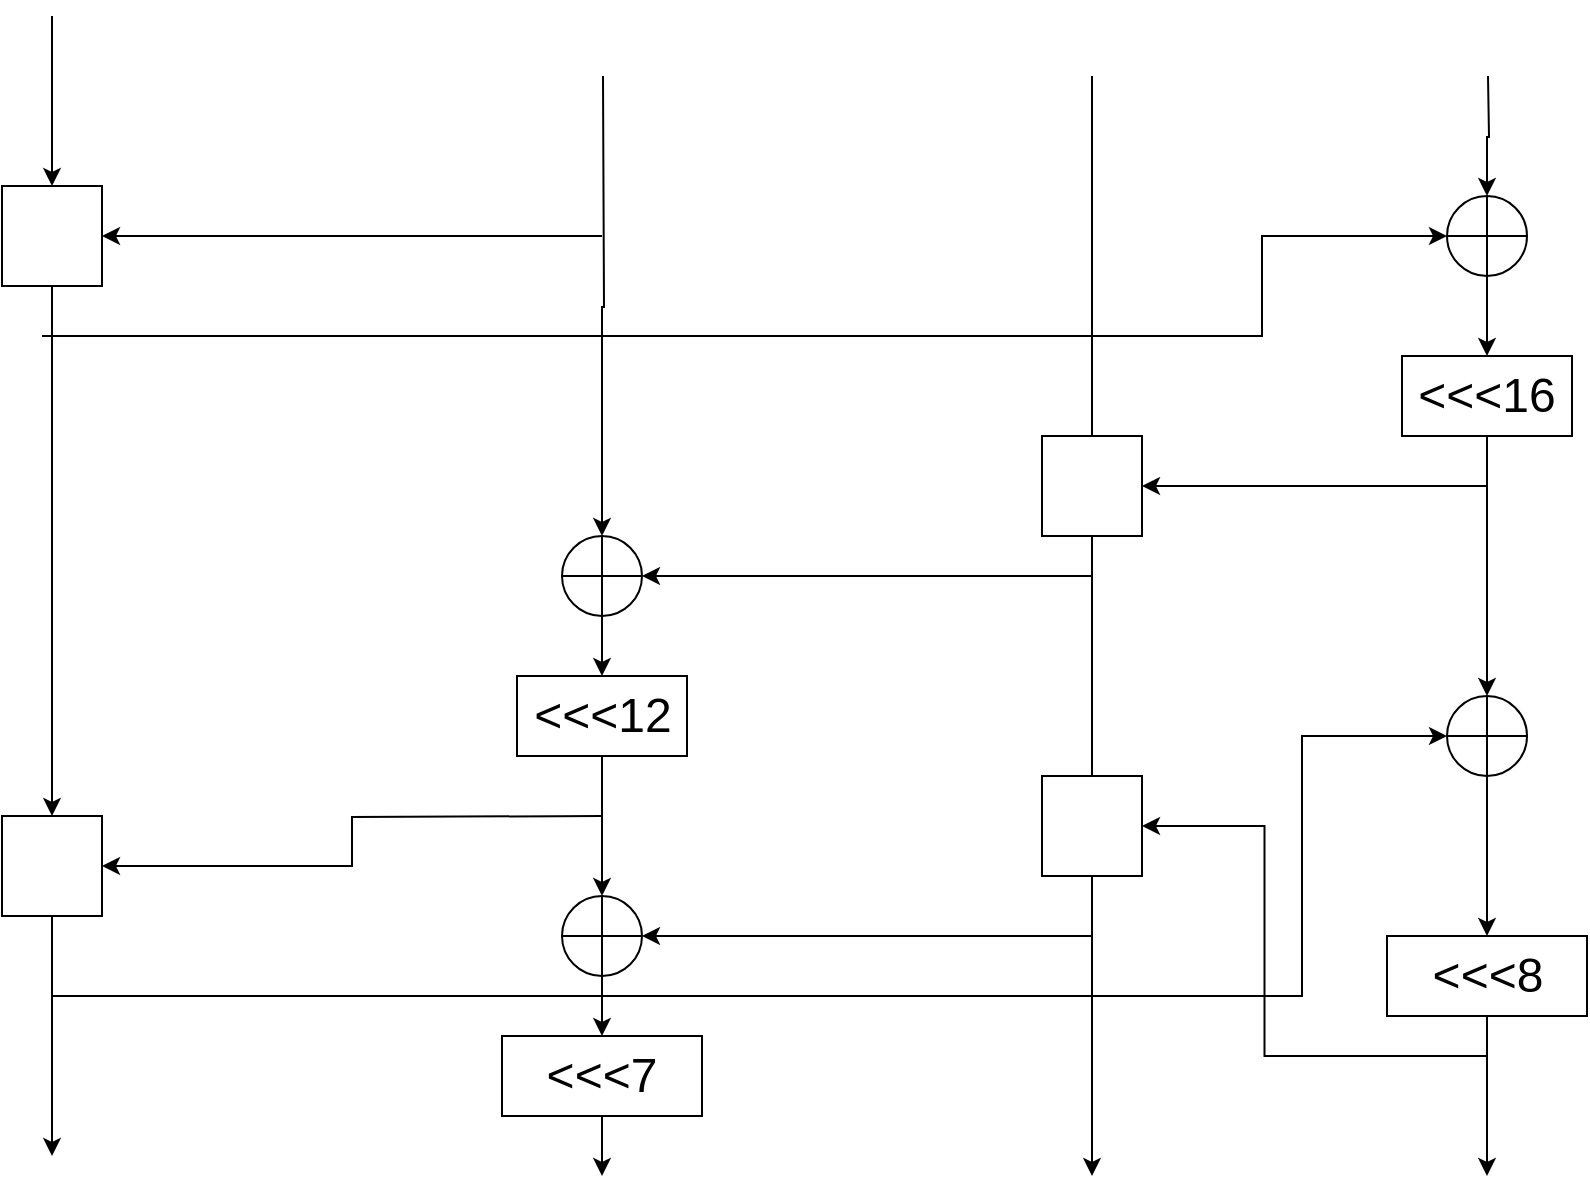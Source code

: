 <mxfile version="16.1.0" type="github">
  <diagram id="AyuG2AtyzldL2LKx-N-V" name="Page-1">
    <mxGraphModel dx="1422" dy="1363" grid="1" gridSize="10" guides="1" tooltips="1" connect="1" arrows="1" fold="1" page="1" pageScale="1" pageWidth="827" pageHeight="583" math="0" shadow="0">
      <root>
        <mxCell id="0" />
        <mxCell id="1" parent="0" />
        <mxCell id="qpBcVbU79Aa1EWPwrXT2-56" style="edgeStyle=orthogonalEdgeStyle;rounded=0;sketch=0;orthogonalLoop=1;jettySize=auto;html=1;fontSize=24;startArrow=none;startFill=0;endArrow=classic;endFill=1;endSize=6;" edge="1" parent="1" target="qpBcVbU79Aa1EWPwrXT2-6">
          <mxGeometry relative="1" as="geometry">
            <mxPoint x="40" y="140" as="sourcePoint" />
            <Array as="points">
              <mxPoint x="650" y="140" />
              <mxPoint x="650" y="90" />
            </Array>
          </mxGeometry>
        </mxCell>
        <mxCell id="qpBcVbU79Aa1EWPwrXT2-58" style="edgeStyle=orthogonalEdgeStyle;rounded=0;sketch=0;orthogonalLoop=1;jettySize=auto;html=1;fontSize=24;startArrow=classic;startFill=1;endArrow=none;endFill=0;endSize=6;" edge="1" parent="1" source="qpBcVbU79Aa1EWPwrXT2-1">
          <mxGeometry relative="1" as="geometry">
            <mxPoint x="320" y="90" as="targetPoint" />
          </mxGeometry>
        </mxCell>
        <mxCell id="qpBcVbU79Aa1EWPwrXT2-59" style="edgeStyle=orthogonalEdgeStyle;rounded=0;sketch=0;orthogonalLoop=1;jettySize=auto;html=1;fontSize=24;startArrow=classic;startFill=1;endArrow=none;endFill=0;endSize=6;" edge="1" parent="1" source="qpBcVbU79Aa1EWPwrXT2-1">
          <mxGeometry relative="1" as="geometry">
            <mxPoint x="45" y="-20" as="targetPoint" />
          </mxGeometry>
        </mxCell>
        <mxCell id="qpBcVbU79Aa1EWPwrXT2-61" style="edgeStyle=orthogonalEdgeStyle;rounded=0;sketch=0;orthogonalLoop=1;jettySize=auto;html=1;fontSize=24;startArrow=none;startFill=0;endArrow=classic;endFill=1;endSize=6;" edge="1" parent="1" source="qpBcVbU79Aa1EWPwrXT2-1" target="qpBcVbU79Aa1EWPwrXT2-2">
          <mxGeometry relative="1" as="geometry" />
        </mxCell>
        <mxCell id="qpBcVbU79Aa1EWPwrXT2-1" value="" style="whiteSpace=wrap;html=1;aspect=fixed;" vertex="1" parent="1">
          <mxGeometry x="20" y="65" width="50" height="50" as="geometry" />
        </mxCell>
        <mxCell id="qpBcVbU79Aa1EWPwrXT2-65" style="edgeStyle=orthogonalEdgeStyle;rounded=0;sketch=0;orthogonalLoop=1;jettySize=auto;html=1;fontSize=24;startArrow=none;startFill=0;endArrow=classic;endFill=1;endSize=6;" edge="1" parent="1">
          <mxGeometry relative="1" as="geometry">
            <mxPoint x="45" y="550" as="targetPoint" />
            <mxPoint x="45" y="430" as="sourcePoint" />
          </mxGeometry>
        </mxCell>
        <mxCell id="qpBcVbU79Aa1EWPwrXT2-2" value="" style="whiteSpace=wrap;html=1;aspect=fixed;" vertex="1" parent="1">
          <mxGeometry x="20" y="380" width="50" height="50" as="geometry" />
        </mxCell>
        <mxCell id="qpBcVbU79Aa1EWPwrXT2-38" style="edgeStyle=orthogonalEdgeStyle;rounded=0;sketch=0;orthogonalLoop=1;jettySize=auto;html=1;fontSize=24;startArrow=none;startFill=0;endArrow=classic;endFill=1;endSize=6;" edge="1" parent="1" source="qpBcVbU79Aa1EWPwrXT2-4">
          <mxGeometry relative="1" as="geometry">
            <mxPoint x="565" y="560" as="targetPoint" />
          </mxGeometry>
        </mxCell>
        <mxCell id="qpBcVbU79Aa1EWPwrXT2-54" style="edgeStyle=orthogonalEdgeStyle;rounded=0;sketch=0;orthogonalLoop=1;jettySize=auto;html=1;entryX=1;entryY=0.5;entryDx=0;entryDy=0;entryPerimeter=0;fontSize=24;startArrow=none;startFill=0;endArrow=classic;endFill=1;endSize=6;exitX=0.5;exitY=1;exitDx=0;exitDy=0;" edge="1" parent="1" source="qpBcVbU79Aa1EWPwrXT2-4" target="qpBcVbU79Aa1EWPwrXT2-51">
          <mxGeometry relative="1" as="geometry" />
        </mxCell>
        <mxCell id="qpBcVbU79Aa1EWPwrXT2-4" value="" style="whiteSpace=wrap;html=1;aspect=fixed;" vertex="1" parent="1">
          <mxGeometry x="540" y="360" width="50" height="50" as="geometry" />
        </mxCell>
        <mxCell id="qpBcVbU79Aa1EWPwrXT2-41" style="edgeStyle=orthogonalEdgeStyle;rounded=0;sketch=0;orthogonalLoop=1;jettySize=auto;html=1;entryX=0.5;entryY=0;entryDx=0;entryDy=0;fontSize=24;startArrow=none;startFill=0;endArrow=classic;endFill=1;endSize=6;" edge="1" parent="1" source="qpBcVbU79Aa1EWPwrXT2-6" target="qpBcVbU79Aa1EWPwrXT2-27">
          <mxGeometry relative="1" as="geometry" />
        </mxCell>
        <mxCell id="qpBcVbU79Aa1EWPwrXT2-6" value="" style="verticalLabelPosition=bottom;verticalAlign=top;html=1;shape=mxgraph.flowchart.summing_function;flipH=0;flipV=1;" vertex="1" parent="1">
          <mxGeometry x="742.5" y="70" width="40" height="40" as="geometry" />
        </mxCell>
        <mxCell id="qpBcVbU79Aa1EWPwrXT2-22" style="edgeStyle=orthogonalEdgeStyle;rounded=0;sketch=0;orthogonalLoop=1;jettySize=auto;html=1;entryX=0.5;entryY=1;entryDx=0;entryDy=0;entryPerimeter=0;fontSize=24;startArrow=none;startFill=0;endArrow=classic;endFill=1;endSize=6;" edge="1" parent="1" target="qpBcVbU79Aa1EWPwrXT2-6">
          <mxGeometry relative="1" as="geometry">
            <mxPoint x="763" y="10" as="sourcePoint" />
          </mxGeometry>
        </mxCell>
        <mxCell id="qpBcVbU79Aa1EWPwrXT2-44" style="edgeStyle=orthogonalEdgeStyle;rounded=0;sketch=0;orthogonalLoop=1;jettySize=auto;html=1;fontSize=24;startArrow=none;startFill=0;endArrow=classic;endFill=1;endSize=6;" edge="1" parent="1" source="qpBcVbU79Aa1EWPwrXT2-25">
          <mxGeometry relative="1" as="geometry">
            <mxPoint x="762.5" y="560" as="targetPoint" />
          </mxGeometry>
        </mxCell>
        <mxCell id="qpBcVbU79Aa1EWPwrXT2-67" style="edgeStyle=orthogonalEdgeStyle;rounded=0;sketch=0;orthogonalLoop=1;jettySize=auto;html=1;entryX=1;entryY=0.5;entryDx=0;entryDy=0;fontSize=24;startArrow=none;startFill=0;endArrow=classic;endFill=1;endSize=6;exitX=0.5;exitY=1;exitDx=0;exitDy=0;" edge="1" parent="1" source="qpBcVbU79Aa1EWPwrXT2-25" target="qpBcVbU79Aa1EWPwrXT2-4">
          <mxGeometry relative="1" as="geometry" />
        </mxCell>
        <mxCell id="qpBcVbU79Aa1EWPwrXT2-25" value="&lt;font style=&quot;font-size: 24px&quot;&gt;&amp;lt;&amp;lt;&amp;lt;8&lt;/font&gt;" style="rounded=0;whiteSpace=wrap;html=1;" vertex="1" parent="1">
          <mxGeometry x="712.5" y="440" width="100" height="40" as="geometry" />
        </mxCell>
        <mxCell id="qpBcVbU79Aa1EWPwrXT2-66" style="edgeStyle=orthogonalEdgeStyle;rounded=0;sketch=0;orthogonalLoop=1;jettySize=auto;html=1;entryX=1;entryY=0.5;entryDx=0;entryDy=0;fontSize=24;startArrow=none;startFill=0;endArrow=classic;endFill=1;endSize=6;exitX=0.5;exitY=1;exitDx=0;exitDy=0;" edge="1" parent="1" source="qpBcVbU79Aa1EWPwrXT2-27" target="qpBcVbU79Aa1EWPwrXT2-3">
          <mxGeometry relative="1" as="geometry" />
        </mxCell>
        <mxCell id="qpBcVbU79Aa1EWPwrXT2-27" value="&lt;font style=&quot;font-size: 24px&quot;&gt;&amp;lt;&amp;lt;&amp;lt;16&lt;/font&gt;" style="rounded=0;whiteSpace=wrap;html=1;" vertex="1" parent="1">
          <mxGeometry x="720" y="150" width="85" height="40" as="geometry" />
        </mxCell>
        <mxCell id="qpBcVbU79Aa1EWPwrXT2-36" style="edgeStyle=orthogonalEdgeStyle;rounded=0;sketch=0;orthogonalLoop=1;jettySize=auto;html=1;fontSize=24;startArrow=none;startFill=0;endArrow=none;endFill=0;endSize=6;" edge="1" parent="1" source="qpBcVbU79Aa1EWPwrXT2-3">
          <mxGeometry relative="1" as="geometry">
            <mxPoint x="565" y="10" as="targetPoint" />
          </mxGeometry>
        </mxCell>
        <mxCell id="qpBcVbU79Aa1EWPwrXT2-37" style="edgeStyle=orthogonalEdgeStyle;rounded=0;sketch=0;orthogonalLoop=1;jettySize=auto;html=1;fontSize=24;startArrow=none;startFill=0;endArrow=none;endFill=0;endSize=6;" edge="1" parent="1" source="qpBcVbU79Aa1EWPwrXT2-3" target="qpBcVbU79Aa1EWPwrXT2-4">
          <mxGeometry relative="1" as="geometry">
            <mxPoint x="565" y="420" as="targetPoint" />
          </mxGeometry>
        </mxCell>
        <mxCell id="qpBcVbU79Aa1EWPwrXT2-53" style="edgeStyle=orthogonalEdgeStyle;rounded=0;sketch=0;orthogonalLoop=1;jettySize=auto;html=1;entryX=1;entryY=0.5;entryDx=0;entryDy=0;entryPerimeter=0;fontSize=24;startArrow=none;startFill=0;endArrow=classic;endFill=1;endSize=6;exitX=0.5;exitY=1;exitDx=0;exitDy=0;" edge="1" parent="1" source="qpBcVbU79Aa1EWPwrXT2-3" target="qpBcVbU79Aa1EWPwrXT2-46">
          <mxGeometry relative="1" as="geometry" />
        </mxCell>
        <mxCell id="qpBcVbU79Aa1EWPwrXT2-3" value="" style="whiteSpace=wrap;html=1;aspect=fixed;" vertex="1" parent="1">
          <mxGeometry x="540" y="190" width="50" height="50" as="geometry" />
        </mxCell>
        <mxCell id="qpBcVbU79Aa1EWPwrXT2-43" style="edgeStyle=orthogonalEdgeStyle;rounded=0;sketch=0;orthogonalLoop=1;jettySize=auto;html=1;fontSize=24;startArrow=none;startFill=0;endArrow=classic;endFill=1;endSize=6;entryX=0.5;entryY=0;entryDx=0;entryDy=0;" edge="1" parent="1" source="qpBcVbU79Aa1EWPwrXT2-17" target="qpBcVbU79Aa1EWPwrXT2-25">
          <mxGeometry relative="1" as="geometry">
            <mxPoint x="763" y="440" as="targetPoint" />
          </mxGeometry>
        </mxCell>
        <mxCell id="qpBcVbU79Aa1EWPwrXT2-64" style="edgeStyle=orthogonalEdgeStyle;rounded=0;sketch=0;orthogonalLoop=1;jettySize=auto;html=1;fontSize=24;startArrow=classic;startFill=1;endArrow=none;endFill=0;endSize=6;entryX=0.5;entryY=1;entryDx=0;entryDy=0;" edge="1" parent="1" source="qpBcVbU79Aa1EWPwrXT2-17" target="qpBcVbU79Aa1EWPwrXT2-2">
          <mxGeometry relative="1" as="geometry">
            <mxPoint x="50" y="500" as="targetPoint" />
            <Array as="points">
              <mxPoint x="670" y="340" />
              <mxPoint x="670" y="470" />
              <mxPoint x="45" y="470" />
            </Array>
          </mxGeometry>
        </mxCell>
        <mxCell id="qpBcVbU79Aa1EWPwrXT2-17" value="" style="verticalLabelPosition=bottom;verticalAlign=top;html=1;shape=mxgraph.flowchart.summing_function;flipH=0;flipV=1;" vertex="1" parent="1">
          <mxGeometry x="742.5" y="320" width="40" height="40" as="geometry" />
        </mxCell>
        <mxCell id="qpBcVbU79Aa1EWPwrXT2-42" value="" style="edgeStyle=orthogonalEdgeStyle;rounded=0;sketch=0;orthogonalLoop=1;jettySize=auto;html=1;fontSize=24;startArrow=none;startFill=0;endArrow=classic;endFill=1;endSize=6;exitX=0.5;exitY=1;exitDx=0;exitDy=0;" edge="1" parent="1" source="qpBcVbU79Aa1EWPwrXT2-27" target="qpBcVbU79Aa1EWPwrXT2-17">
          <mxGeometry relative="1" as="geometry">
            <mxPoint x="763" y="550" as="targetPoint" />
            <mxPoint x="762.5" y="190" as="sourcePoint" />
          </mxGeometry>
        </mxCell>
        <mxCell id="qpBcVbU79Aa1EWPwrXT2-45" style="edgeStyle=orthogonalEdgeStyle;rounded=0;sketch=0;orthogonalLoop=1;jettySize=auto;html=1;entryX=0.5;entryY=0;entryDx=0;entryDy=0;fontSize=24;startArrow=none;startFill=0;endArrow=classic;endFill=1;endSize=6;" edge="1" parent="1" source="qpBcVbU79Aa1EWPwrXT2-46" target="qpBcVbU79Aa1EWPwrXT2-49">
          <mxGeometry relative="1" as="geometry" />
        </mxCell>
        <mxCell id="qpBcVbU79Aa1EWPwrXT2-46" value="" style="verticalLabelPosition=bottom;verticalAlign=top;html=1;shape=mxgraph.flowchart.summing_function;flipH=0;flipV=1;" vertex="1" parent="1">
          <mxGeometry x="300" y="240" width="40" height="40" as="geometry" />
        </mxCell>
        <mxCell id="qpBcVbU79Aa1EWPwrXT2-47" style="edgeStyle=orthogonalEdgeStyle;rounded=0;sketch=0;orthogonalLoop=1;jettySize=auto;html=1;entryX=0.5;entryY=1;entryDx=0;entryDy=0;entryPerimeter=0;fontSize=24;startArrow=none;startFill=0;endArrow=classic;endFill=1;endSize=6;" edge="1" parent="1" target="qpBcVbU79Aa1EWPwrXT2-46">
          <mxGeometry relative="1" as="geometry">
            <mxPoint x="320.5" y="10" as="sourcePoint" />
          </mxGeometry>
        </mxCell>
        <mxCell id="qpBcVbU79Aa1EWPwrXT2-55" style="edgeStyle=orthogonalEdgeStyle;rounded=0;sketch=0;orthogonalLoop=1;jettySize=auto;html=1;fontSize=24;startArrow=none;startFill=0;endArrow=classic;endFill=1;endSize=6;" edge="1" parent="1" source="qpBcVbU79Aa1EWPwrXT2-48">
          <mxGeometry relative="1" as="geometry">
            <mxPoint x="320" y="560" as="targetPoint" />
          </mxGeometry>
        </mxCell>
        <mxCell id="qpBcVbU79Aa1EWPwrXT2-48" value="&lt;div&gt;&lt;font style=&quot;font-size: 24px&quot;&gt;&amp;lt;&amp;lt;&amp;lt;7&lt;/font&gt;&lt;/div&gt;" style="rounded=0;whiteSpace=wrap;html=1;" vertex="1" parent="1">
          <mxGeometry x="270" y="490" width="100" height="40" as="geometry" />
        </mxCell>
        <mxCell id="qpBcVbU79Aa1EWPwrXT2-62" style="edgeStyle=orthogonalEdgeStyle;rounded=0;sketch=0;orthogonalLoop=1;jettySize=auto;html=1;entryX=1;entryY=0.5;entryDx=0;entryDy=0;fontSize=24;startArrow=none;startFill=0;endArrow=classic;endFill=1;endSize=6;" edge="1" parent="1" target="qpBcVbU79Aa1EWPwrXT2-2">
          <mxGeometry relative="1" as="geometry">
            <mxPoint x="320" y="380" as="sourcePoint" />
          </mxGeometry>
        </mxCell>
        <mxCell id="qpBcVbU79Aa1EWPwrXT2-49" value="&lt;font style=&quot;font-size: 24px&quot;&gt;&amp;lt;&amp;lt;&amp;lt;12&lt;/font&gt;" style="rounded=0;whiteSpace=wrap;html=1;" vertex="1" parent="1">
          <mxGeometry x="277.5" y="310" width="85" height="40" as="geometry" />
        </mxCell>
        <mxCell id="qpBcVbU79Aa1EWPwrXT2-50" style="edgeStyle=orthogonalEdgeStyle;rounded=0;sketch=0;orthogonalLoop=1;jettySize=auto;html=1;fontSize=24;startArrow=none;startFill=0;endArrow=classic;endFill=1;endSize=6;entryX=0.5;entryY=0;entryDx=0;entryDy=0;" edge="1" parent="1" source="qpBcVbU79Aa1EWPwrXT2-51" target="qpBcVbU79Aa1EWPwrXT2-48">
          <mxGeometry relative="1" as="geometry">
            <mxPoint x="320.5" y="440" as="targetPoint" />
          </mxGeometry>
        </mxCell>
        <mxCell id="qpBcVbU79Aa1EWPwrXT2-51" value="" style="verticalLabelPosition=bottom;verticalAlign=top;html=1;shape=mxgraph.flowchart.summing_function;flipH=0;flipV=1;" vertex="1" parent="1">
          <mxGeometry x="300" y="420" width="40" height="40" as="geometry" />
        </mxCell>
        <mxCell id="qpBcVbU79Aa1EWPwrXT2-52" value="" style="edgeStyle=orthogonalEdgeStyle;rounded=0;sketch=0;orthogonalLoop=1;jettySize=auto;html=1;fontSize=24;startArrow=none;startFill=0;endArrow=classic;endFill=1;endSize=6;exitX=0.5;exitY=1;exitDx=0;exitDy=0;" edge="1" parent="1" source="qpBcVbU79Aa1EWPwrXT2-49" target="qpBcVbU79Aa1EWPwrXT2-51">
          <mxGeometry relative="1" as="geometry">
            <mxPoint x="320.5" y="550" as="targetPoint" />
            <mxPoint x="320" y="190" as="sourcePoint" />
          </mxGeometry>
        </mxCell>
      </root>
    </mxGraphModel>
  </diagram>
</mxfile>
